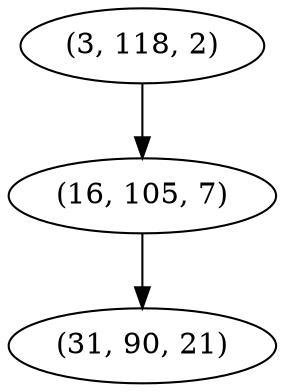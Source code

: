 digraph tree {
    "(3, 118, 2)";
    "(16, 105, 7)";
    "(31, 90, 21)";
    "(3, 118, 2)" -> "(16, 105, 7)";
    "(16, 105, 7)" -> "(31, 90, 21)";
}
